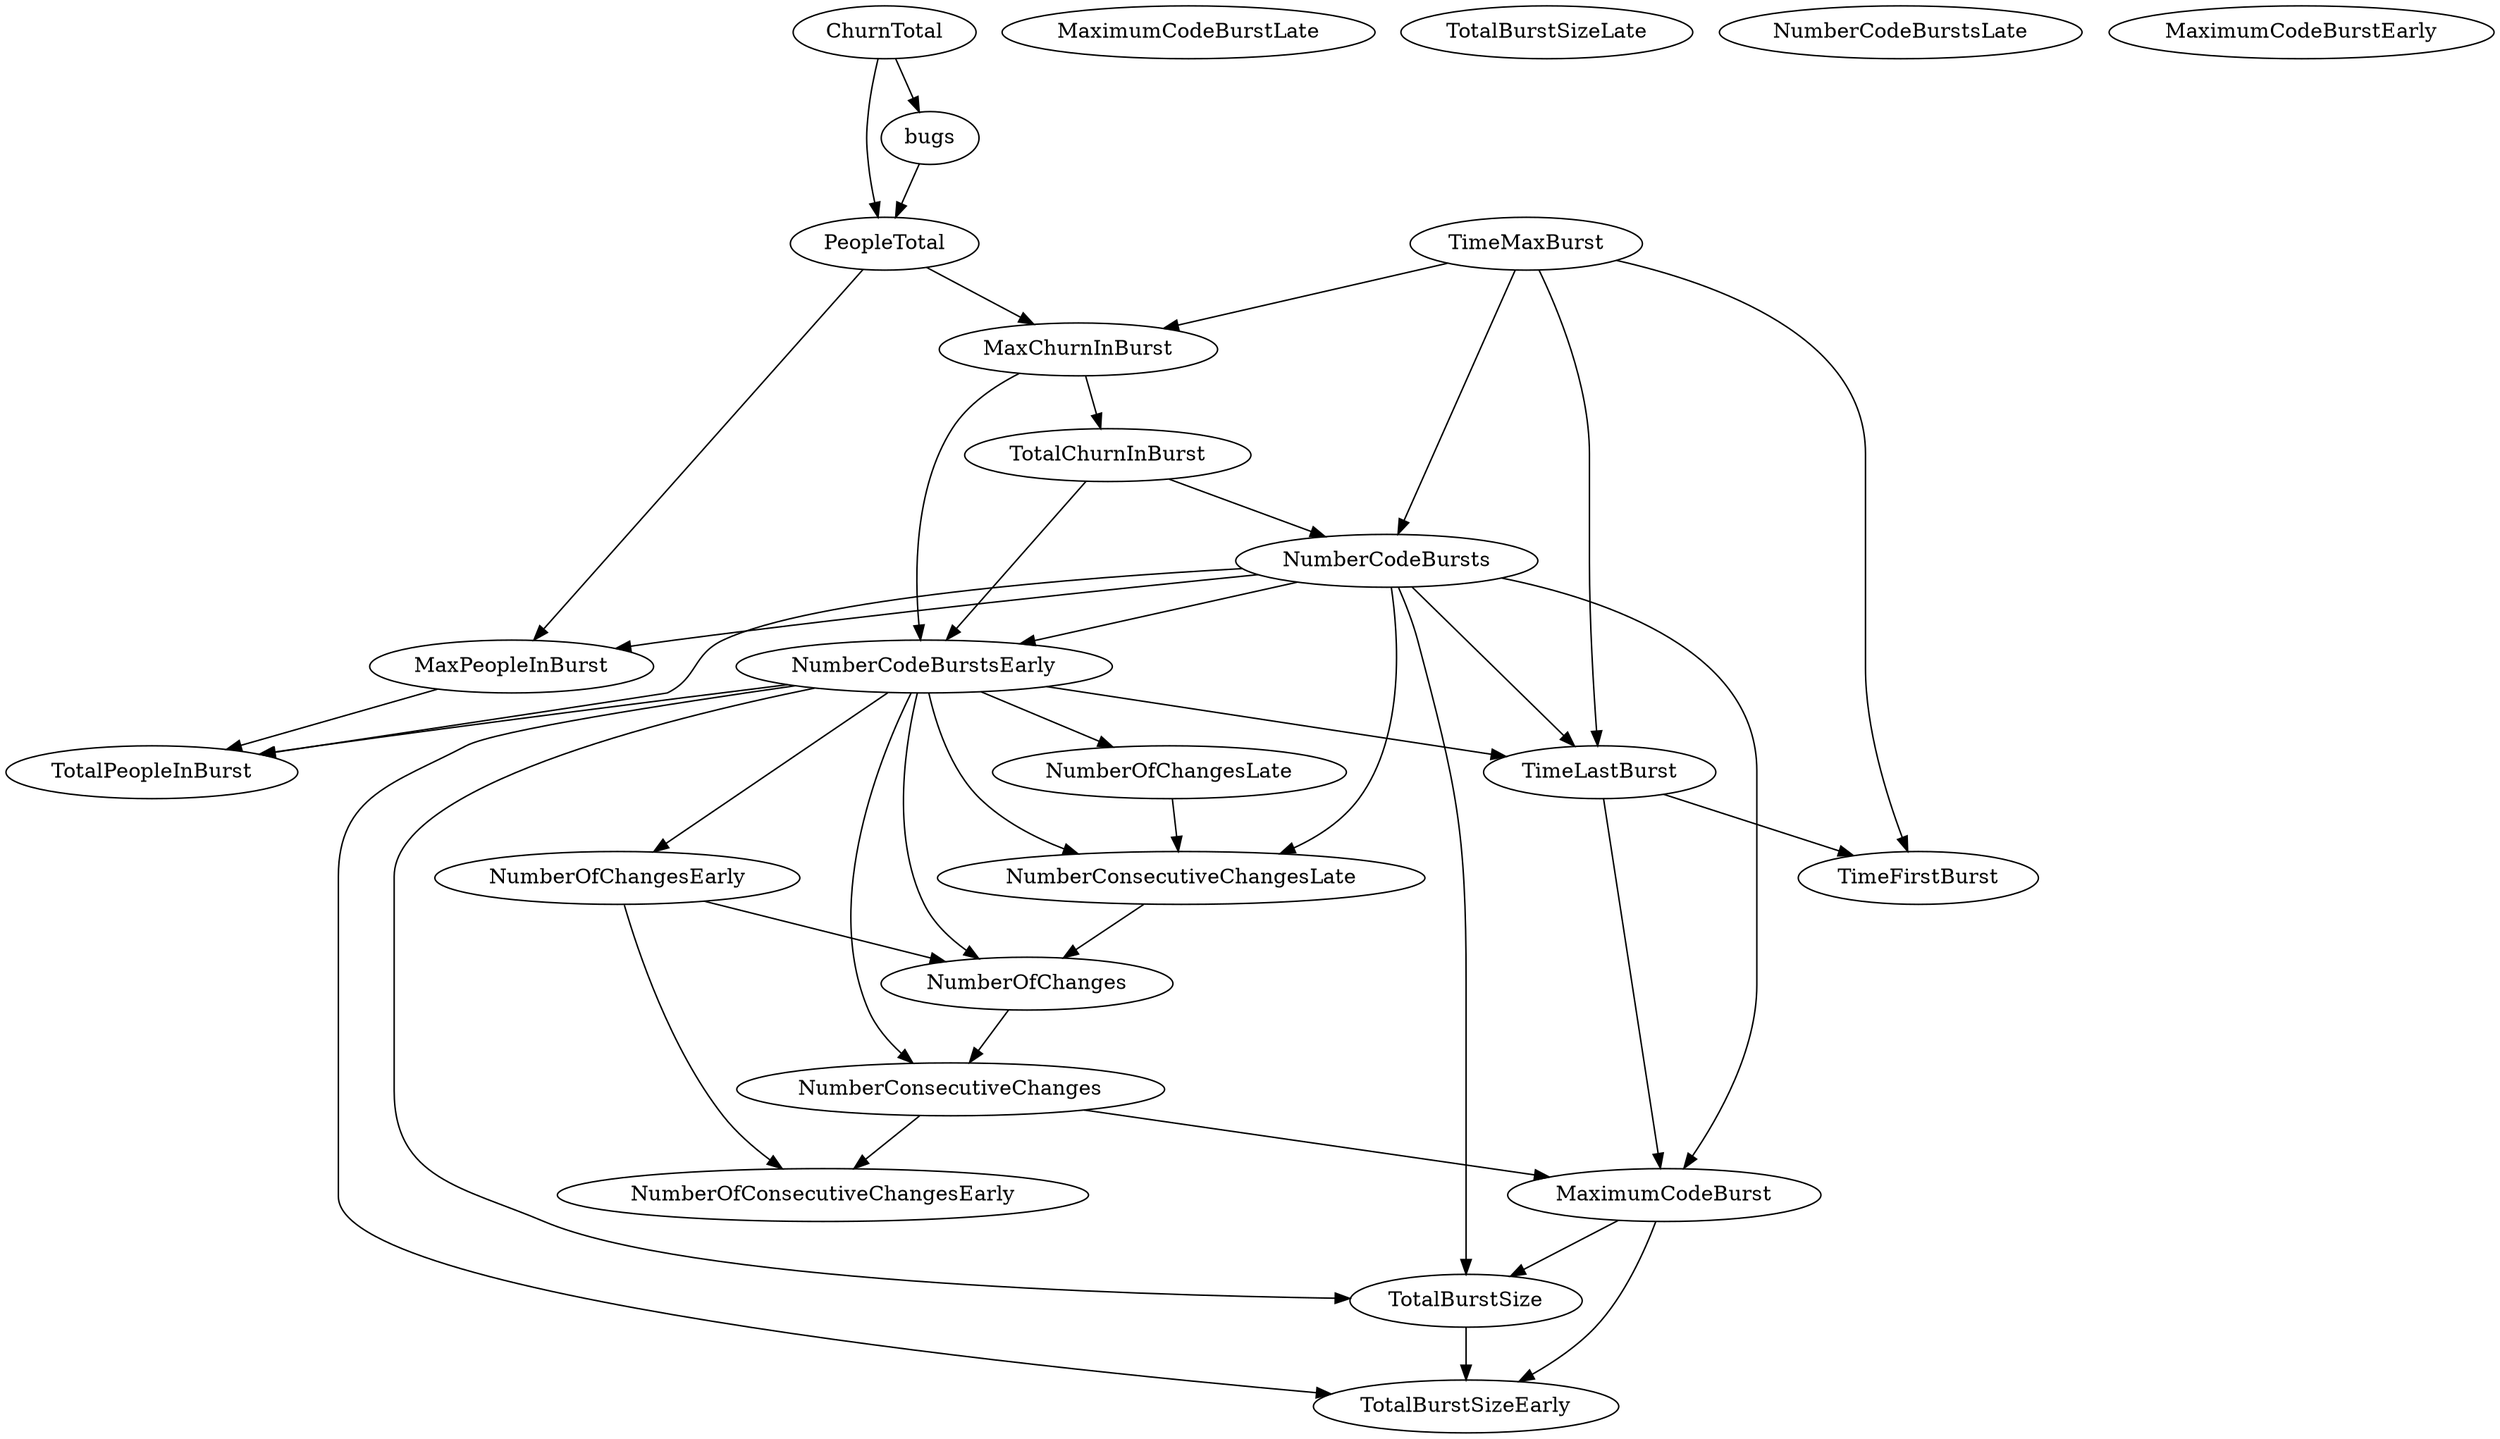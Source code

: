 digraph {
   TotalPeopleInBurst;
   MaximumCodeBurstLate;
   NumberOfChanges;
   MaxPeopleInBurst;
   TotalBurstSizeLate;
   NumberCodeBurstsLate;
   NumberOfChangesLate;
   NumberOfChangesEarly;
   MaxChurnInBurst;
   MaximumCodeBurstEarly;
   NumberCodeBurstsEarly;
   TimeFirstBurst;
   TotalChurnInBurst;
   ChurnTotal;
   MaximumCodeBurst;
   NumberOfConsecutiveChangesEarly;
   NumberConsecutiveChangesLate;
   TotalBurstSizeEarly;
   TotalBurstSize;
   TimeMaxBurst;
   NumberConsecutiveChanges;
   TimeLastBurst;
   NumberCodeBursts;
   PeopleTotal;
   bugs;
   NumberOfChanges -> NumberConsecutiveChanges;
   MaxPeopleInBurst -> TotalPeopleInBurst;
   NumberOfChangesLate -> NumberConsecutiveChangesLate;
   NumberOfChangesEarly -> NumberOfChanges;
   NumberOfChangesEarly -> NumberOfConsecutiveChangesEarly;
   MaxChurnInBurst -> NumberCodeBurstsEarly;
   MaxChurnInBurst -> TotalChurnInBurst;
   NumberCodeBurstsEarly -> TotalPeopleInBurst;
   NumberCodeBurstsEarly -> NumberOfChanges;
   NumberCodeBurstsEarly -> NumberOfChangesLate;
   NumberCodeBurstsEarly -> NumberOfChangesEarly;
   NumberCodeBurstsEarly -> NumberConsecutiveChangesLate;
   NumberCodeBurstsEarly -> TotalBurstSizeEarly;
   NumberCodeBurstsEarly -> TotalBurstSize;
   NumberCodeBurstsEarly -> NumberConsecutiveChanges;
   NumberCodeBurstsEarly -> TimeLastBurst;
   TotalChurnInBurst -> NumberCodeBurstsEarly;
   TotalChurnInBurst -> NumberCodeBursts;
   ChurnTotal -> PeopleTotal;
   ChurnTotal -> bugs;
   MaximumCodeBurst -> TotalBurstSizeEarly;
   MaximumCodeBurst -> TotalBurstSize;
   NumberConsecutiveChangesLate -> NumberOfChanges;
   TotalBurstSize -> TotalBurstSizeEarly;
   TimeMaxBurst -> MaxChurnInBurst;
   TimeMaxBurst -> TimeFirstBurst;
   TimeMaxBurst -> TimeLastBurst;
   TimeMaxBurst -> NumberCodeBursts;
   NumberConsecutiveChanges -> MaximumCodeBurst;
   NumberConsecutiveChanges -> NumberOfConsecutiveChangesEarly;
   TimeLastBurst -> TimeFirstBurst;
   TimeLastBurst -> MaximumCodeBurst;
   NumberCodeBursts -> TotalPeopleInBurst;
   NumberCodeBursts -> MaxPeopleInBurst;
   NumberCodeBursts -> NumberCodeBurstsEarly;
   NumberCodeBursts -> MaximumCodeBurst;
   NumberCodeBursts -> NumberConsecutiveChangesLate;
   NumberCodeBursts -> TotalBurstSize;
   NumberCodeBursts -> TimeLastBurst;
   PeopleTotal -> MaxPeopleInBurst;
   PeopleTotal -> MaxChurnInBurst;
   bugs -> PeopleTotal;
}
